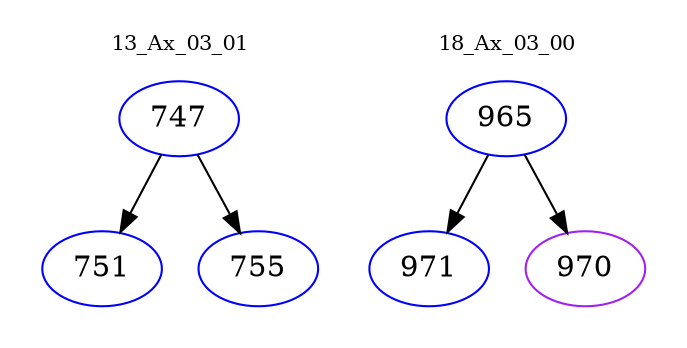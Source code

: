 digraph{
subgraph cluster_0 {
color = white
label = "13_Ax_03_01";
fontsize=10;
T0_747 [label="747", color="blue"]
T0_747 -> T0_751 [color="black"]
T0_751 [label="751", color="blue"]
T0_747 -> T0_755 [color="black"]
T0_755 [label="755", color="blue"]
}
subgraph cluster_1 {
color = white
label = "18_Ax_03_00";
fontsize=10;
T1_965 [label="965", color="blue"]
T1_965 -> T1_971 [color="black"]
T1_971 [label="971", color="blue"]
T1_965 -> T1_970 [color="black"]
T1_970 [label="970", color="purple"]
}
}
